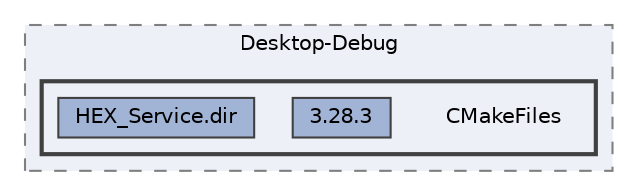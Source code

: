 digraph "build/Desktop-Debug/CMakeFiles"
{
 // LATEX_PDF_SIZE
  bgcolor="transparent";
  edge [fontname=Helvetica,fontsize=10,labelfontname=Helvetica,labelfontsize=10];
  node [fontname=Helvetica,fontsize=10,shape=box,height=0.2,width=0.4];
  compound=true
  subgraph clusterdir_3d680b6e0a3e78522936563267a9132e {
    graph [ bgcolor="#edf0f7", pencolor="grey50", label="Desktop-Debug", fontname=Helvetica,fontsize=10 style="filled,dashed", URL="dir_3d680b6e0a3e78522936563267a9132e.html",tooltip=""]
  subgraph clusterdir_a5fe089ae78d63c8ee7c2424749d4049 {
    graph [ bgcolor="#edf0f7", pencolor="grey25", label="", fontname=Helvetica,fontsize=10 style="filled,bold", URL="dir_a5fe089ae78d63c8ee7c2424749d4049.html",tooltip=""]
    dir_a5fe089ae78d63c8ee7c2424749d4049 [shape=plaintext, label="CMakeFiles"];
  dir_afea54e0c40e9959abb14e0aaa9e3c1f [label="3.28.3", fillcolor="#a2b4d6", color="grey25", style="filled", URL="dir_afea54e0c40e9959abb14e0aaa9e3c1f.html",tooltip=""];
  dir_737f698716c1e3eb6f506291ba5b0fc2 [label="HEX_Service.dir", fillcolor="#a2b4d6", color="grey25", style="filled", URL="dir_737f698716c1e3eb6f506291ba5b0fc2.html",tooltip=""];
  }
  }
}
